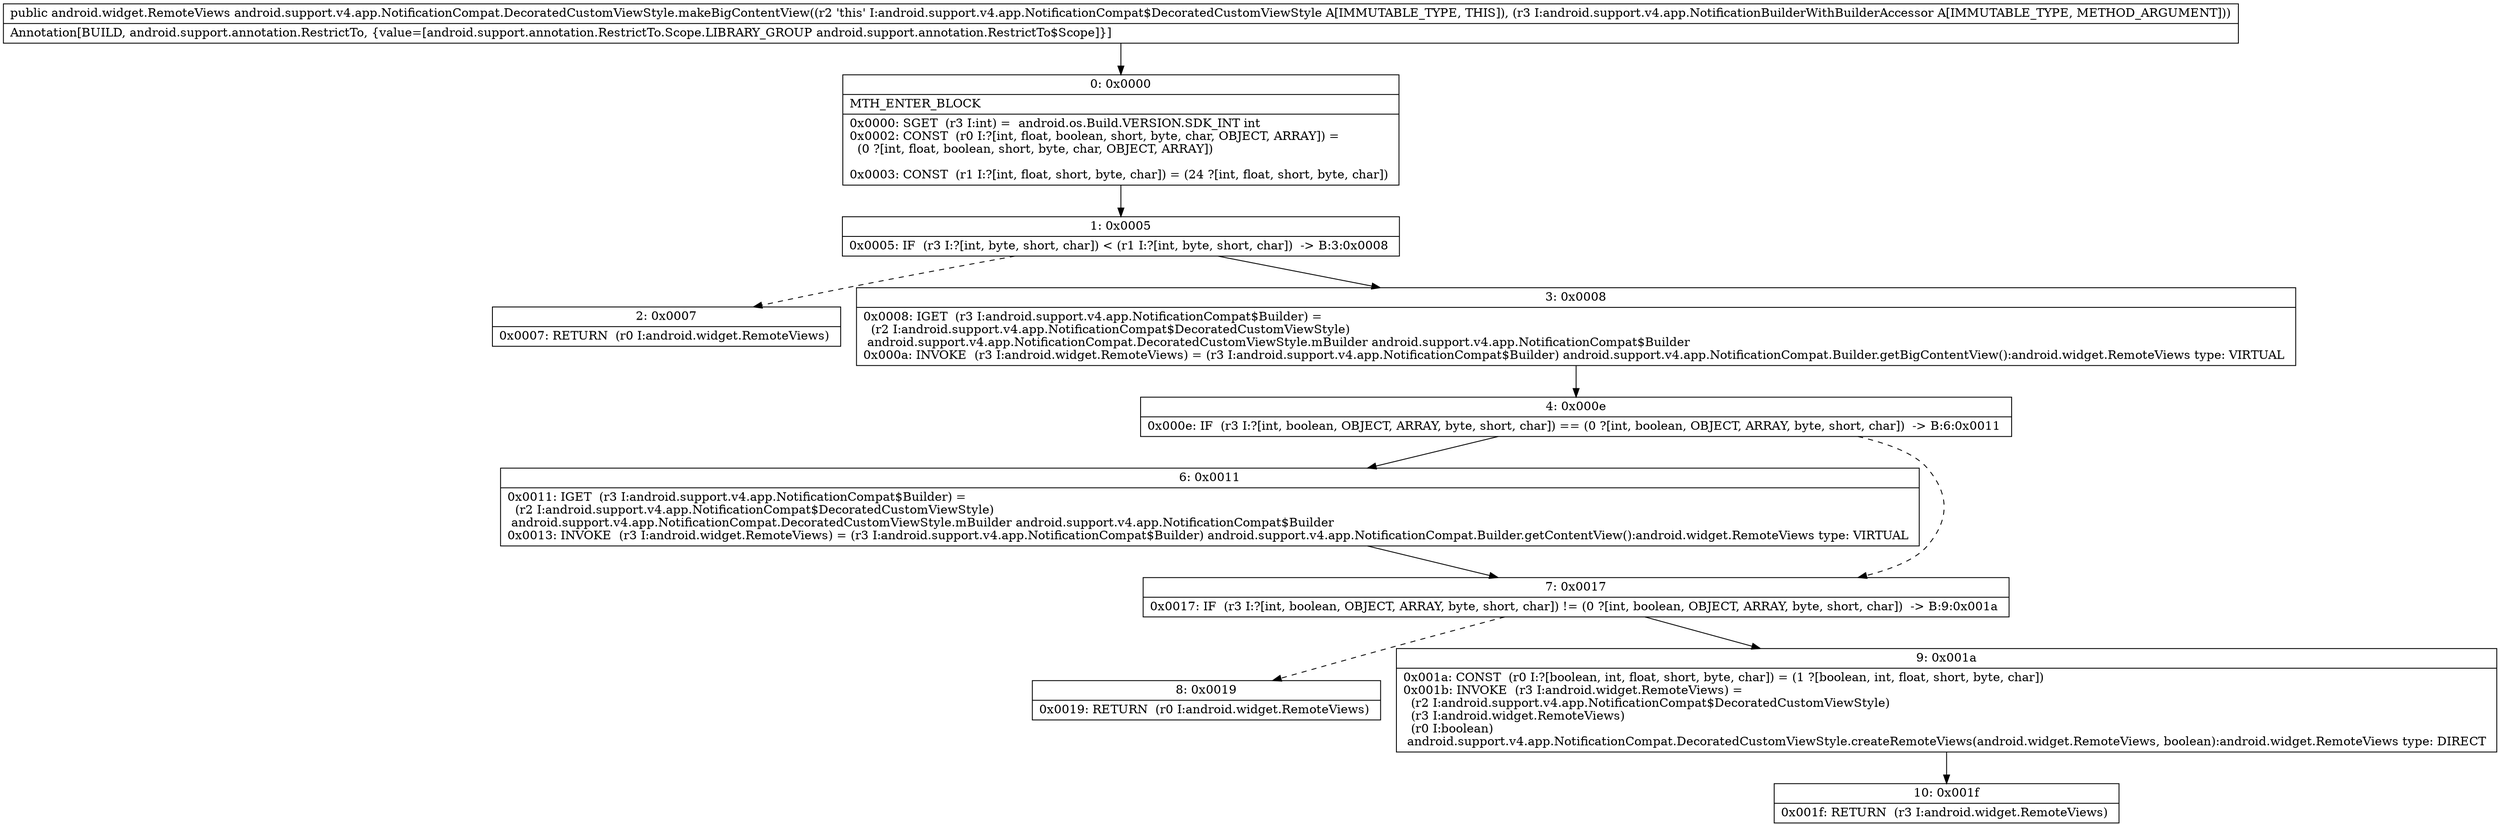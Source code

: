 digraph "CFG forandroid.support.v4.app.NotificationCompat.DecoratedCustomViewStyle.makeBigContentView(Landroid\/support\/v4\/app\/NotificationBuilderWithBuilderAccessor;)Landroid\/widget\/RemoteViews;" {
Node_0 [shape=record,label="{0\:\ 0x0000|MTH_ENTER_BLOCK\l|0x0000: SGET  (r3 I:int) =  android.os.Build.VERSION.SDK_INT int \l0x0002: CONST  (r0 I:?[int, float, boolean, short, byte, char, OBJECT, ARRAY]) = \l  (0 ?[int, float, boolean, short, byte, char, OBJECT, ARRAY])\l \l0x0003: CONST  (r1 I:?[int, float, short, byte, char]) = (24 ?[int, float, short, byte, char]) \l}"];
Node_1 [shape=record,label="{1\:\ 0x0005|0x0005: IF  (r3 I:?[int, byte, short, char]) \< (r1 I:?[int, byte, short, char])  \-\> B:3:0x0008 \l}"];
Node_2 [shape=record,label="{2\:\ 0x0007|0x0007: RETURN  (r0 I:android.widget.RemoteViews) \l}"];
Node_3 [shape=record,label="{3\:\ 0x0008|0x0008: IGET  (r3 I:android.support.v4.app.NotificationCompat$Builder) = \l  (r2 I:android.support.v4.app.NotificationCompat$DecoratedCustomViewStyle)\l android.support.v4.app.NotificationCompat.DecoratedCustomViewStyle.mBuilder android.support.v4.app.NotificationCompat$Builder \l0x000a: INVOKE  (r3 I:android.widget.RemoteViews) = (r3 I:android.support.v4.app.NotificationCompat$Builder) android.support.v4.app.NotificationCompat.Builder.getBigContentView():android.widget.RemoteViews type: VIRTUAL \l}"];
Node_4 [shape=record,label="{4\:\ 0x000e|0x000e: IF  (r3 I:?[int, boolean, OBJECT, ARRAY, byte, short, char]) == (0 ?[int, boolean, OBJECT, ARRAY, byte, short, char])  \-\> B:6:0x0011 \l}"];
Node_6 [shape=record,label="{6\:\ 0x0011|0x0011: IGET  (r3 I:android.support.v4.app.NotificationCompat$Builder) = \l  (r2 I:android.support.v4.app.NotificationCompat$DecoratedCustomViewStyle)\l android.support.v4.app.NotificationCompat.DecoratedCustomViewStyle.mBuilder android.support.v4.app.NotificationCompat$Builder \l0x0013: INVOKE  (r3 I:android.widget.RemoteViews) = (r3 I:android.support.v4.app.NotificationCompat$Builder) android.support.v4.app.NotificationCompat.Builder.getContentView():android.widget.RemoteViews type: VIRTUAL \l}"];
Node_7 [shape=record,label="{7\:\ 0x0017|0x0017: IF  (r3 I:?[int, boolean, OBJECT, ARRAY, byte, short, char]) != (0 ?[int, boolean, OBJECT, ARRAY, byte, short, char])  \-\> B:9:0x001a \l}"];
Node_8 [shape=record,label="{8\:\ 0x0019|0x0019: RETURN  (r0 I:android.widget.RemoteViews) \l}"];
Node_9 [shape=record,label="{9\:\ 0x001a|0x001a: CONST  (r0 I:?[boolean, int, float, short, byte, char]) = (1 ?[boolean, int, float, short, byte, char]) \l0x001b: INVOKE  (r3 I:android.widget.RemoteViews) = \l  (r2 I:android.support.v4.app.NotificationCompat$DecoratedCustomViewStyle)\l  (r3 I:android.widget.RemoteViews)\l  (r0 I:boolean)\l android.support.v4.app.NotificationCompat.DecoratedCustomViewStyle.createRemoteViews(android.widget.RemoteViews, boolean):android.widget.RemoteViews type: DIRECT \l}"];
Node_10 [shape=record,label="{10\:\ 0x001f|0x001f: RETURN  (r3 I:android.widget.RemoteViews) \l}"];
MethodNode[shape=record,label="{public android.widget.RemoteViews android.support.v4.app.NotificationCompat.DecoratedCustomViewStyle.makeBigContentView((r2 'this' I:android.support.v4.app.NotificationCompat$DecoratedCustomViewStyle A[IMMUTABLE_TYPE, THIS]), (r3 I:android.support.v4.app.NotificationBuilderWithBuilderAccessor A[IMMUTABLE_TYPE, METHOD_ARGUMENT]))  | Annotation[BUILD, android.support.annotation.RestrictTo, \{value=[android.support.annotation.RestrictTo.Scope.LIBRARY_GROUP android.support.annotation.RestrictTo$Scope]\}]\l}"];
MethodNode -> Node_0;
Node_0 -> Node_1;
Node_1 -> Node_2[style=dashed];
Node_1 -> Node_3;
Node_3 -> Node_4;
Node_4 -> Node_6;
Node_4 -> Node_7[style=dashed];
Node_6 -> Node_7;
Node_7 -> Node_8[style=dashed];
Node_7 -> Node_9;
Node_9 -> Node_10;
}

